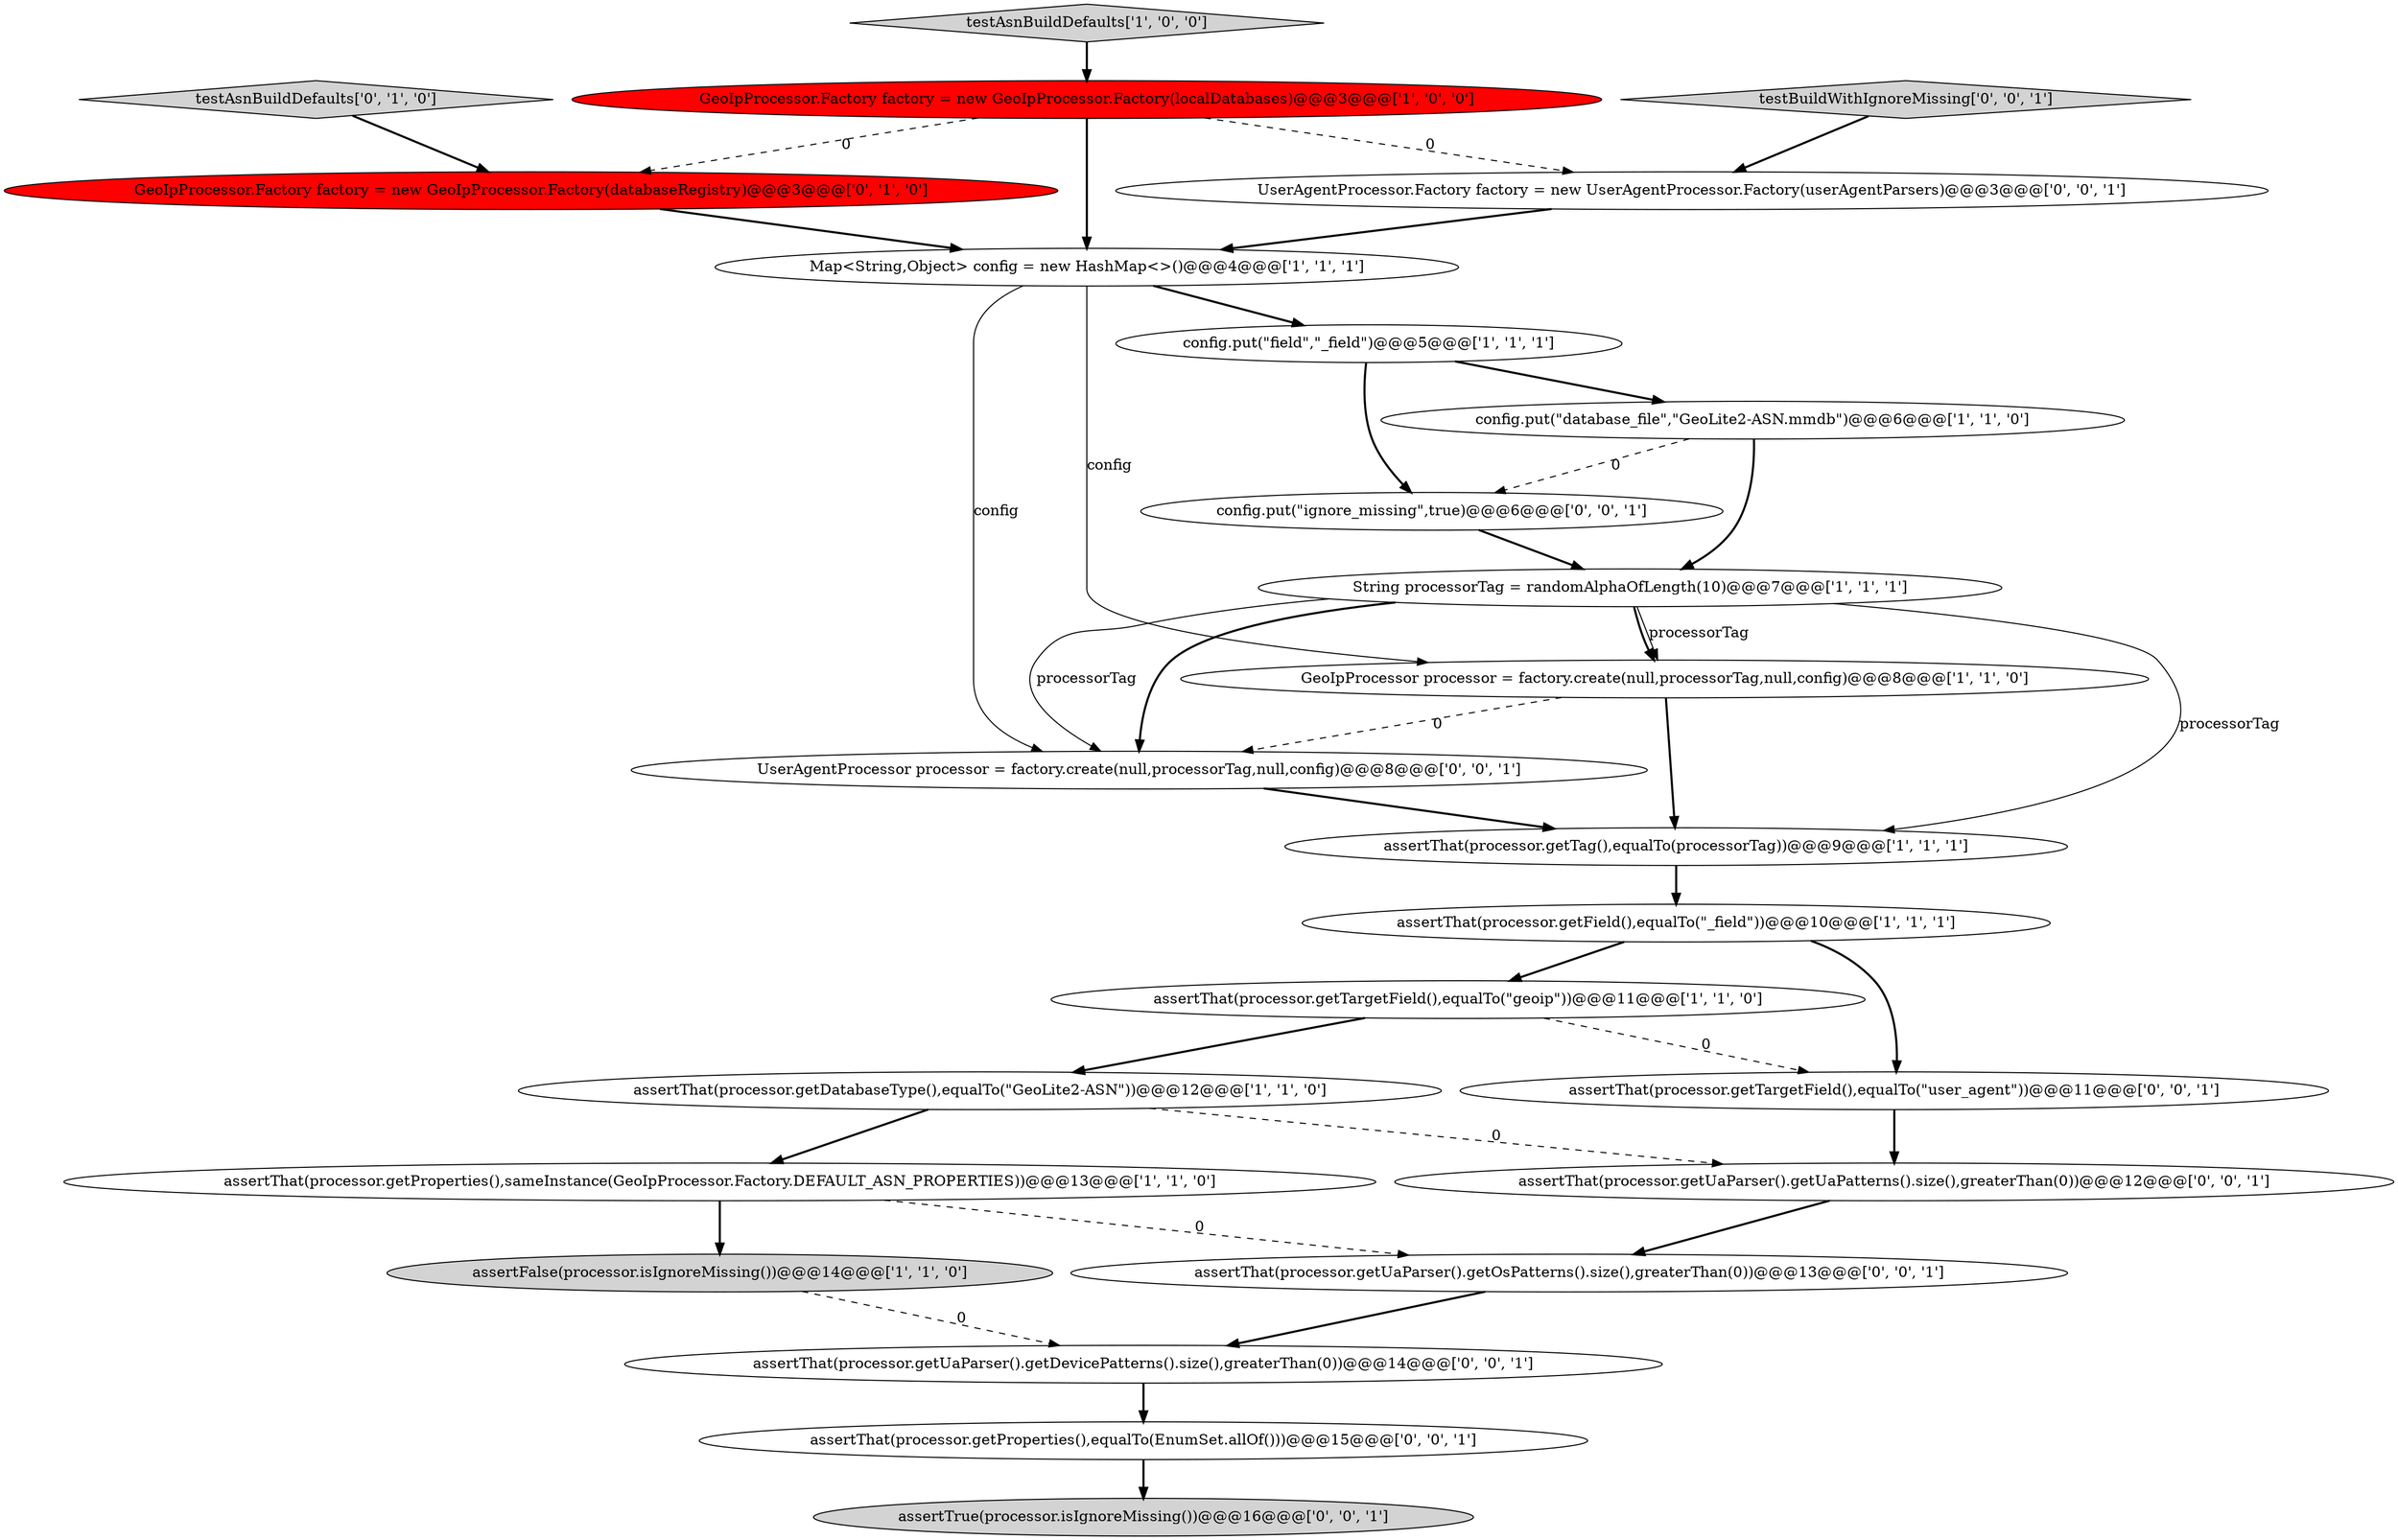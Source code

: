 digraph {
20 [style = filled, label = "assertThat(processor.getTargetField(),equalTo(\"user_agent\"))@@@11@@@['0', '0', '1']", fillcolor = white, shape = ellipse image = "AAA0AAABBB3BBB"];
14 [style = filled, label = "testAsnBuildDefaults['0', '1', '0']", fillcolor = lightgray, shape = diamond image = "AAA0AAABBB2BBB"];
22 [style = filled, label = "testBuildWithIgnoreMissing['0', '0', '1']", fillcolor = lightgray, shape = diamond image = "AAA0AAABBB3BBB"];
0 [style = filled, label = "assertThat(processor.getTag(),equalTo(processorTag))@@@9@@@['1', '1', '1']", fillcolor = white, shape = ellipse image = "AAA0AAABBB1BBB"];
7 [style = filled, label = "assertThat(processor.getDatabaseType(),equalTo(\"GeoLite2-ASN\"))@@@12@@@['1', '1', '0']", fillcolor = white, shape = ellipse image = "AAA0AAABBB1BBB"];
24 [style = filled, label = "UserAgentProcessor processor = factory.create(null,processorTag,null,config)@@@8@@@['0', '0', '1']", fillcolor = white, shape = ellipse image = "AAA0AAABBB3BBB"];
12 [style = filled, label = "testAsnBuildDefaults['1', '0', '0']", fillcolor = lightgray, shape = diamond image = "AAA0AAABBB1BBB"];
21 [style = filled, label = "assertThat(processor.getUaParser().getUaPatterns().size(),greaterThan(0))@@@12@@@['0', '0', '1']", fillcolor = white, shape = ellipse image = "AAA0AAABBB3BBB"];
11 [style = filled, label = "assertThat(processor.getField(),equalTo(\"_field\"))@@@10@@@['1', '1', '1']", fillcolor = white, shape = ellipse image = "AAA0AAABBB1BBB"];
3 [style = filled, label = "Map<String,Object> config = new HashMap<>()@@@4@@@['1', '1', '1']", fillcolor = white, shape = ellipse image = "AAA0AAABBB1BBB"];
16 [style = filled, label = "assertTrue(processor.isIgnoreMissing())@@@16@@@['0', '0', '1']", fillcolor = lightgray, shape = ellipse image = "AAA0AAABBB3BBB"];
13 [style = filled, label = "GeoIpProcessor.Factory factory = new GeoIpProcessor.Factory(databaseRegistry)@@@3@@@['0', '1', '0']", fillcolor = red, shape = ellipse image = "AAA1AAABBB2BBB"];
2 [style = filled, label = "assertFalse(processor.isIgnoreMissing())@@@14@@@['1', '1', '0']", fillcolor = lightgray, shape = ellipse image = "AAA0AAABBB1BBB"];
23 [style = filled, label = "config.put(\"ignore_missing\",true)@@@6@@@['0', '0', '1']", fillcolor = white, shape = ellipse image = "AAA0AAABBB3BBB"];
19 [style = filled, label = "UserAgentProcessor.Factory factory = new UserAgentProcessor.Factory(userAgentParsers)@@@3@@@['0', '0', '1']", fillcolor = white, shape = ellipse image = "AAA0AAABBB3BBB"];
18 [style = filled, label = "assertThat(processor.getProperties(),equalTo(EnumSet.allOf()))@@@15@@@['0', '0', '1']", fillcolor = white, shape = ellipse image = "AAA0AAABBB3BBB"];
15 [style = filled, label = "assertThat(processor.getUaParser().getDevicePatterns().size(),greaterThan(0))@@@14@@@['0', '0', '1']", fillcolor = white, shape = ellipse image = "AAA0AAABBB3BBB"];
4 [style = filled, label = "GeoIpProcessor processor = factory.create(null,processorTag,null,config)@@@8@@@['1', '1', '0']", fillcolor = white, shape = ellipse image = "AAA0AAABBB1BBB"];
6 [style = filled, label = "config.put(\"field\",\"_field\")@@@5@@@['1', '1', '1']", fillcolor = white, shape = ellipse image = "AAA0AAABBB1BBB"];
17 [style = filled, label = "assertThat(processor.getUaParser().getOsPatterns().size(),greaterThan(0))@@@13@@@['0', '0', '1']", fillcolor = white, shape = ellipse image = "AAA0AAABBB3BBB"];
5 [style = filled, label = "config.put(\"database_file\",\"GeoLite2-ASN.mmdb\")@@@6@@@['1', '1', '0']", fillcolor = white, shape = ellipse image = "AAA0AAABBB1BBB"];
1 [style = filled, label = "String processorTag = randomAlphaOfLength(10)@@@7@@@['1', '1', '1']", fillcolor = white, shape = ellipse image = "AAA0AAABBB1BBB"];
9 [style = filled, label = "assertThat(processor.getTargetField(),equalTo(\"geoip\"))@@@11@@@['1', '1', '0']", fillcolor = white, shape = ellipse image = "AAA0AAABBB1BBB"];
10 [style = filled, label = "assertThat(processor.getProperties(),sameInstance(GeoIpProcessor.Factory.DEFAULT_ASN_PROPERTIES))@@@13@@@['1', '1', '0']", fillcolor = white, shape = ellipse image = "AAA0AAABBB1BBB"];
8 [style = filled, label = "GeoIpProcessor.Factory factory = new GeoIpProcessor.Factory(localDatabases)@@@3@@@['1', '0', '0']", fillcolor = red, shape = ellipse image = "AAA1AAABBB1BBB"];
9->20 [style = dashed, label="0"];
11->20 [style = bold, label=""];
8->19 [style = dashed, label="0"];
1->4 [style = bold, label=""];
7->21 [style = dashed, label="0"];
22->19 [style = bold, label=""];
7->10 [style = bold, label=""];
24->0 [style = bold, label=""];
6->23 [style = bold, label=""];
5->23 [style = dashed, label="0"];
8->3 [style = bold, label=""];
0->11 [style = bold, label=""];
3->6 [style = bold, label=""];
9->7 [style = bold, label=""];
11->9 [style = bold, label=""];
15->18 [style = bold, label=""];
4->0 [style = bold, label=""];
8->13 [style = dashed, label="0"];
2->15 [style = dashed, label="0"];
20->21 [style = bold, label=""];
1->24 [style = solid, label="processorTag"];
5->1 [style = bold, label=""];
6->5 [style = bold, label=""];
1->0 [style = solid, label="processorTag"];
13->3 [style = bold, label=""];
12->8 [style = bold, label=""];
1->24 [style = bold, label=""];
3->24 [style = solid, label="config"];
17->15 [style = bold, label=""];
10->17 [style = dashed, label="0"];
23->1 [style = bold, label=""];
3->4 [style = solid, label="config"];
10->2 [style = bold, label=""];
14->13 [style = bold, label=""];
4->24 [style = dashed, label="0"];
1->4 [style = solid, label="processorTag"];
19->3 [style = bold, label=""];
21->17 [style = bold, label=""];
18->16 [style = bold, label=""];
}
